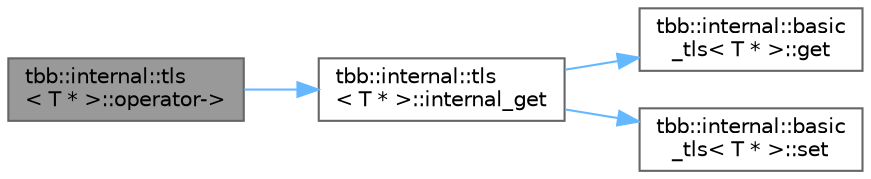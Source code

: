 digraph "tbb::internal::tls&lt; T * &gt;::operator-&gt;"
{
 // LATEX_PDF_SIZE
  bgcolor="transparent";
  edge [fontname=Helvetica,fontsize=10,labelfontname=Helvetica,labelfontsize=10];
  node [fontname=Helvetica,fontsize=10,shape=box,height=0.2,width=0.4];
  rankdir="LR";
  Node1 [id="Node000001",label="tbb::internal::tls\l\< T * \>::operator-\>",height=0.2,width=0.4,color="gray40", fillcolor="grey60", style="filled", fontcolor="black",tooltip=" "];
  Node1 -> Node2 [id="edge4_Node000001_Node000002",color="steelblue1",style="solid",tooltip=" "];
  Node2 [id="Node000002",label="tbb::internal::tls\l\< T * \>::internal_get",height=0.2,width=0.4,color="grey40", fillcolor="white", style="filled",URL="$classtbb_1_1internal_1_1tls_3_01_t_01_5_01_4.html#a704628ee8e5f032d3f672eef6ce8efd6",tooltip=" "];
  Node2 -> Node3 [id="edge5_Node000002_Node000003",color="steelblue1",style="solid",tooltip=" "];
  Node3 [id="Node000003",label="tbb::internal::basic\l_tls\< T * \>::get",height=0.2,width=0.4,color="grey40", fillcolor="white", style="filled",URL="$classtbb_1_1internal_1_1basic__tls.html#a636ef4cc45424603061a811110622a4b",tooltip=" "];
  Node2 -> Node4 [id="edge6_Node000002_Node000004",color="steelblue1",style="solid",tooltip=" "];
  Node4 [id="Node000004",label="tbb::internal::basic\l_tls\< T * \>::set",height=0.2,width=0.4,color="grey40", fillcolor="white", style="filled",URL="$classtbb_1_1internal_1_1basic__tls.html#a3f44ef58deff047e6040e7082a9d6506",tooltip=" "];
}
